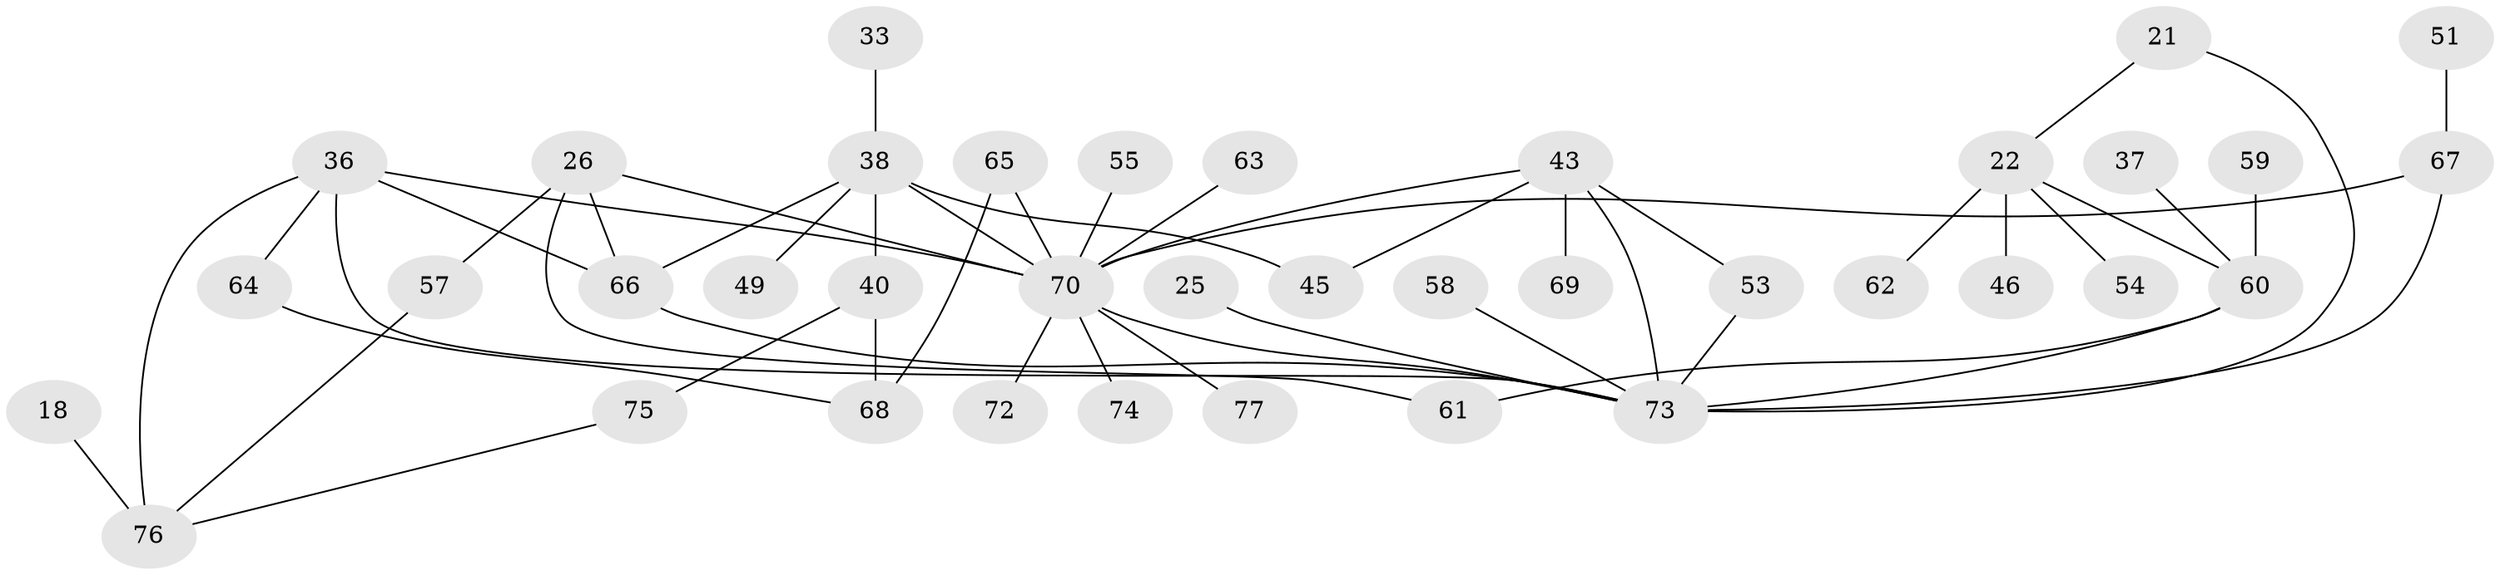 // original degree distribution, {5: 0.025974025974025976, 3: 0.23376623376623376, 8: 0.025974025974025976, 7: 0.025974025974025976, 4: 0.16883116883116883, 2: 0.24675324675324675, 1: 0.23376623376623376, 6: 0.03896103896103896}
// Generated by graph-tools (version 1.1) at 2025/42/03/09/25 04:42:09]
// undirected, 38 vertices, 51 edges
graph export_dot {
graph [start="1"]
  node [color=gray90,style=filled];
  18;
  21;
  22;
  25;
  26;
  33;
  36 [super="+32"];
  37;
  38 [super="+30+23"];
  40 [super="+39"];
  43 [super="+10"];
  45;
  46;
  49;
  51;
  53;
  54;
  55;
  57 [super="+47"];
  58;
  59;
  60 [super="+31"];
  61;
  62;
  63;
  64;
  65 [super="+48"];
  66 [super="+52"];
  67 [super="+15+44+1"];
  68;
  69;
  70 [super="+28+41+42+35"];
  72;
  73 [super="+14+5+20+50+71+3"];
  74;
  75;
  76 [super="+56"];
  77;
  18 -- 76;
  21 -- 22;
  21 -- 73;
  22 -- 46;
  22 -- 54;
  22 -- 60 [weight=2];
  22 -- 62;
  25 -- 73;
  26 -- 61;
  26 -- 66;
  26 -- 57 [weight=2];
  26 -- 70 [weight=2];
  33 -- 38;
  36 -- 70 [weight=3];
  36 -- 64;
  36 -- 66;
  36 -- 76 [weight=2];
  36 -- 73 [weight=2];
  37 -- 60;
  38 -- 70 [weight=3];
  38 -- 45;
  38 -- 49;
  38 -- 40;
  38 -- 66;
  40 -- 68 [weight=2];
  40 -- 75;
  43 -- 69;
  43 -- 45;
  43 -- 53;
  43 -- 70 [weight=2];
  43 -- 73 [weight=2];
  51 -- 67 [weight=2];
  53 -- 73;
  55 -- 70;
  57 -- 76;
  58 -- 73;
  59 -- 60;
  60 -- 61;
  60 -- 73 [weight=2];
  63 -- 70;
  64 -- 68;
  65 -- 68;
  65 -- 70;
  66 -- 73;
  67 -- 70 [weight=4];
  67 -- 73 [weight=3];
  70 -- 74;
  70 -- 72;
  70 -- 73;
  70 -- 77;
  75 -- 76;
}
